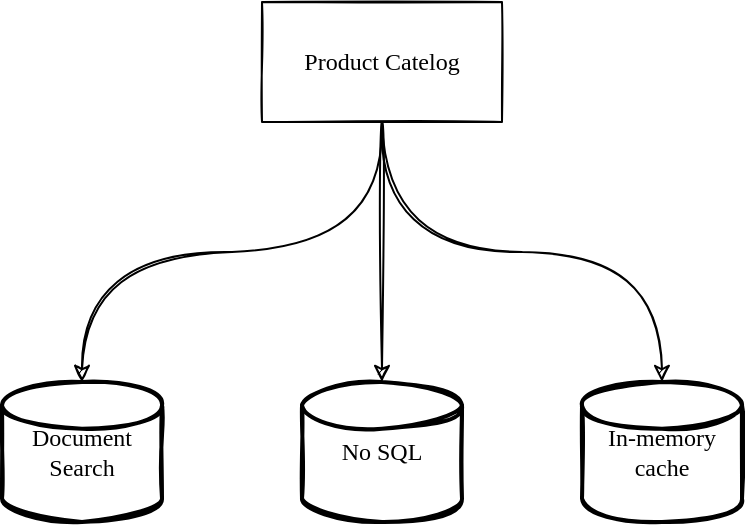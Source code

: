 <mxfile version="15.2.7" type="device"><diagram id="aEfbhWjuVxJBvg_7DEgf" name="Page-1"><mxGraphModel dx="1106" dy="892" grid="1" gridSize="10" guides="1" tooltips="1" connect="1" arrows="1" fold="1" page="1" pageScale="1" pageWidth="827" pageHeight="1169" math="0" shadow="0"><root><mxCell id="0"/><mxCell id="1" parent="0"/><mxCell id="x6TT_b17Y569dXc2Hug8-10" style="edgeStyle=orthogonalEdgeStyle;sketch=1;orthogonalLoop=1;jettySize=auto;html=1;fontFamily=Comic Sans MS;curved=1;entryX=0.5;entryY=0;entryDx=0;entryDy=0;entryPerimeter=0;" edge="1" parent="1" source="x6TT_b17Y569dXc2Hug8-3" target="x6TT_b17Y569dXc2Hug8-13"><mxGeometry relative="1" as="geometry"><mxPoint x="270" y="561" as="targetPoint"/></mxGeometry></mxCell><mxCell id="x6TT_b17Y569dXc2Hug8-15" style="edgeStyle=orthogonalEdgeStyle;curved=1;sketch=1;orthogonalLoop=1;jettySize=auto;html=1;entryX=0.5;entryY=0;entryDx=0;entryDy=0;entryPerimeter=0;fontFamily=Comic Sans MS;exitX=0.5;exitY=1;exitDx=0;exitDy=0;" edge="1" parent="1" source="x6TT_b17Y569dXc2Hug8-3" target="x6TT_b17Y569dXc2Hug8-14"><mxGeometry relative="1" as="geometry"/></mxCell><mxCell id="x6TT_b17Y569dXc2Hug8-16" style="edgeStyle=orthogonalEdgeStyle;curved=1;sketch=1;orthogonalLoop=1;jettySize=auto;html=1;entryX=0.5;entryY=0;entryDx=0;entryDy=0;entryPerimeter=0;fontFamily=Comic Sans MS;exitX=0.5;exitY=1;exitDx=0;exitDy=0;" edge="1" parent="1" source="x6TT_b17Y569dXc2Hug8-3" target="x6TT_b17Y569dXc2Hug8-11"><mxGeometry relative="1" as="geometry"/></mxCell><mxCell id="x6TT_b17Y569dXc2Hug8-3" value="Product Catelog" style="rounded=0;whiteSpace=wrap;html=1;sketch=1;fontFamily=Comic Sans MS;" vertex="1" parent="1"><mxGeometry x="240" y="370" width="120" height="60" as="geometry"/></mxCell><mxCell id="x6TT_b17Y569dXc2Hug8-11" value="Document Search" style="strokeWidth=2;html=1;shape=mxgraph.flowchart.database;whiteSpace=wrap;sketch=1;fontFamily=Comic Sans MS;" vertex="1" parent="1"><mxGeometry x="110" y="560" width="80" height="70" as="geometry"/></mxCell><mxCell id="x6TT_b17Y569dXc2Hug8-13" value="No SQL" style="strokeWidth=2;html=1;shape=mxgraph.flowchart.database;whiteSpace=wrap;sketch=1;fontFamily=Comic Sans MS;" vertex="1" parent="1"><mxGeometry x="260" y="560" width="80" height="70" as="geometry"/></mxCell><mxCell id="x6TT_b17Y569dXc2Hug8-14" value="In-memory cache" style="strokeWidth=2;html=1;shape=mxgraph.flowchart.database;whiteSpace=wrap;sketch=1;fontFamily=Comic Sans MS;" vertex="1" parent="1"><mxGeometry x="400" y="560" width="80" height="70" as="geometry"/></mxCell></root></mxGraphModel></diagram></mxfile>